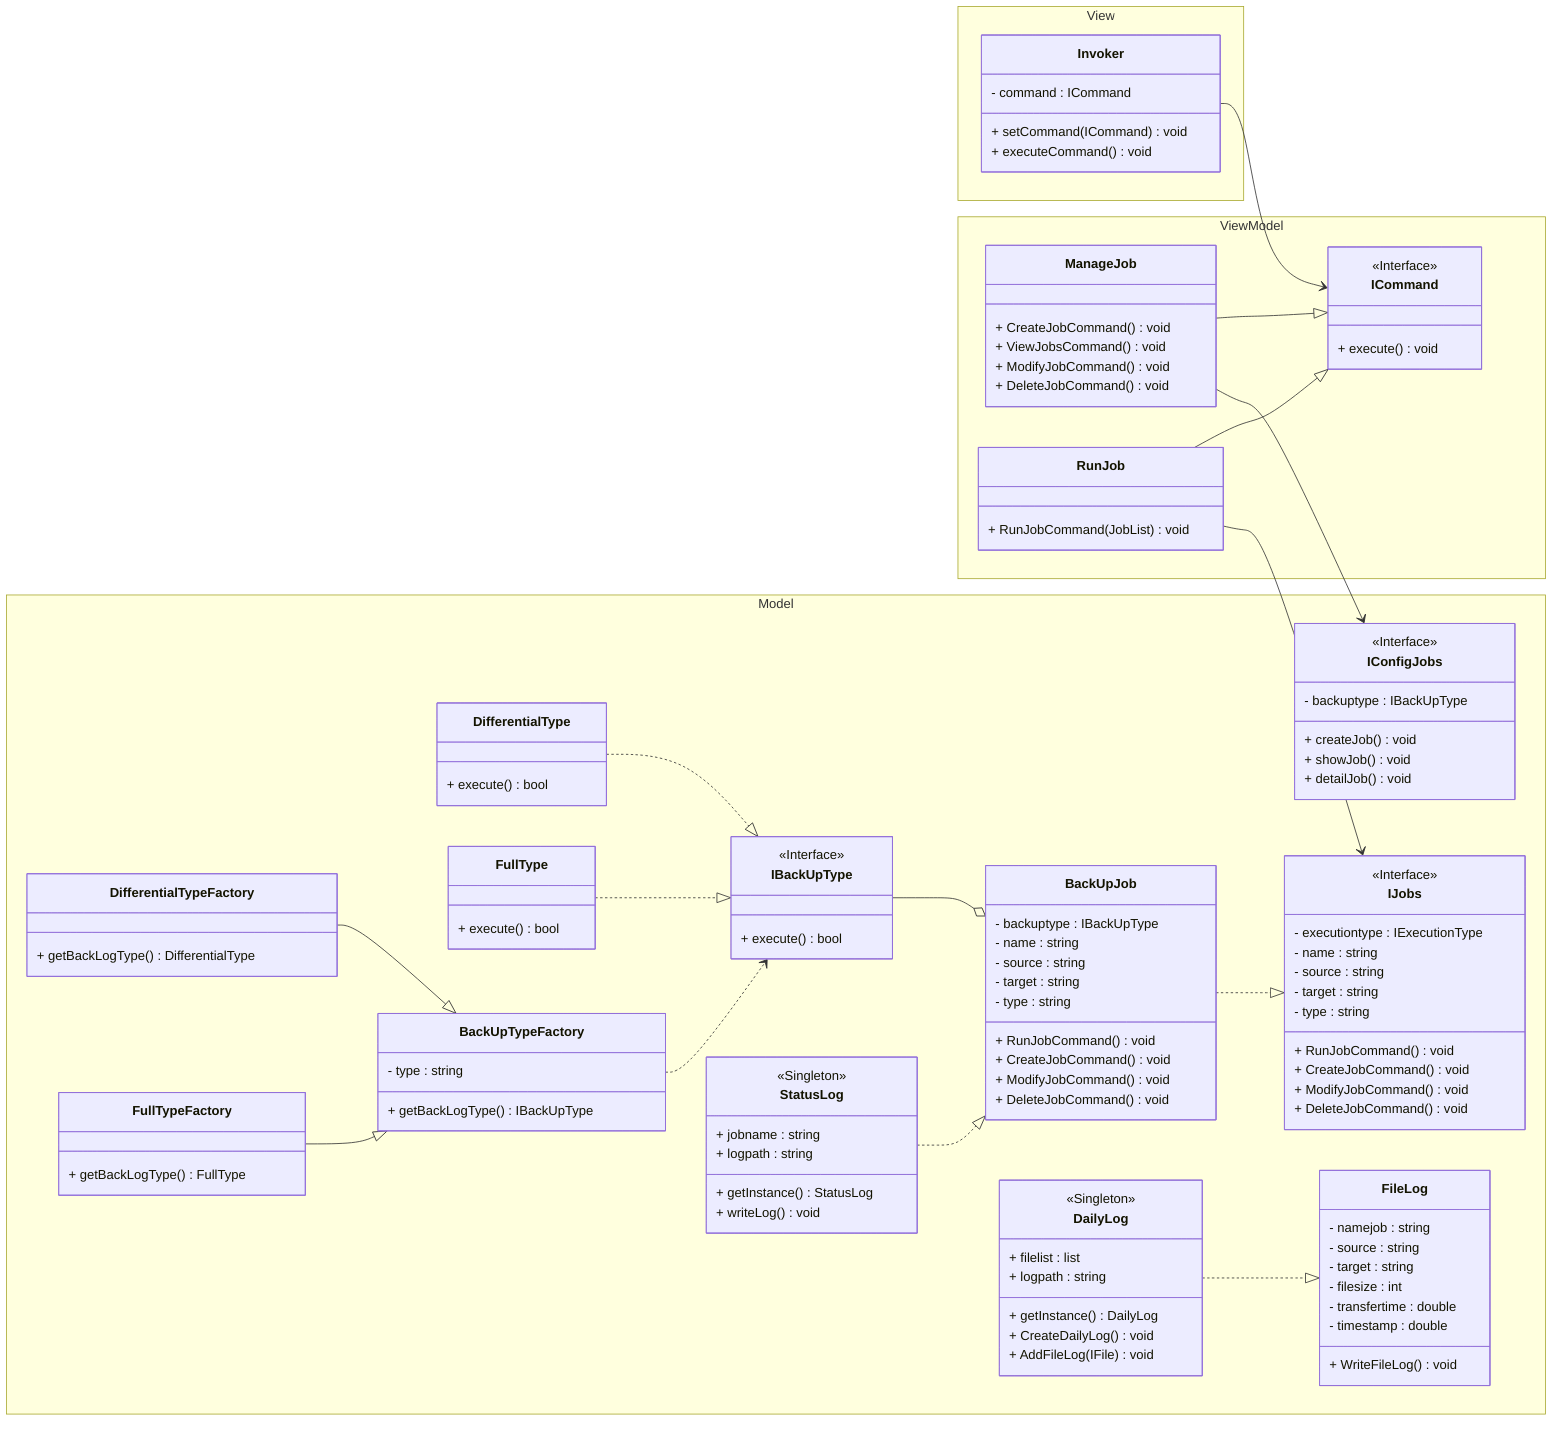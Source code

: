 classDiagram
direction LR

namespace View{
    class Invoker{
        - command : ICommand
        + setCommand(ICommand) void
        + executeCommand() void
    }
}

namespace ViewModel{

    class ManageJob{
        + CreateJobCommand() void
        + ViewJobsCommand() void
        + ModifyJobCommand() void
        + DeleteJobCommand() void
    }

    class ICommand{
        + execute() void
    }

    class RunJob{
        + RunJobCommand(JobList) void
    }
}

<<Interface>> ICommand

Invoker --> ICommand

ManageJob --|> ICommand
RunJob --|> ICommand

namespace Model{
    class IJobs{
        - executiontype : IExecutionType
        - name : string
        - source : string
        - target : string
        - type : string
        + RunJobCommand() void
        + CreateJobCommand() void
        + ModifyJobCommand() void
        + DeleteJobCommand() void
    }

    class BackUpJob{
        - backuptype : IBackUpType
        - name : string
        - source : string
        - target : string
        - type : string
        + RunJobCommand() void
        + CreateJobCommand() void
        + ModifyJobCommand() void
        + DeleteJobCommand() void

    }

    class IBackUpType{
        + execute() bool
    }

    class DifferentialType{
        + execute() bool
    }

    class FullType{
        + execute() bool
    }

    class BackUpTypeFactory {
        - type : string
        + getBackLogType() IBackUpType
    }

    class DifferentialTypeFactory{
        + getBackLogType() DifferentialType
    }
    
    class FullTypeFactory{
        + getBackLogType() FullType
    }

    class StatusLog{
        + jobname : string
        + logpath : string
        + getInstance() StatusLog
        + writeLog() void
    }

    class DailyLog{
        + filelist : list<IFile>
        + logpath : string
        + getInstance() DailyLog
        + CreateDailyLog() void
        + AddFileLog(IFile) void
    }

    class FileLog{
        - namejob : string
        - source : string
        - target : string
        - filesize : int
        - transfertime : double
        - timestamp : double
        + WriteFileLog() void
    }
    
    class IConfigJobs {
        - backuptype : IBackUpType
        + createJob() void
        + showJob() void
        + detailJob() void
    }
}

<<Interface>> IJobs
<<Interface>> IBackUpType
<<Interface>> IConfigJobs
<<Singleton>> StatusLog
<<Singleton>> DailyLog



RunJob --> IJobs
ManageJob --> IConfigJobs
BackUpJob ..|> IJobs

IBackUpType --o BackUpJob
DifferentialType ..|> IBackUpType
FullType ..|> IBackUpType

DifferentialTypeFactory --|> BackUpTypeFactory
FullTypeFactory --|> BackUpTypeFactory
BackUpTypeFactory ..> IBackUpType

StatusLog ..|> BackUpJob

DailyLog ..|> FileLog